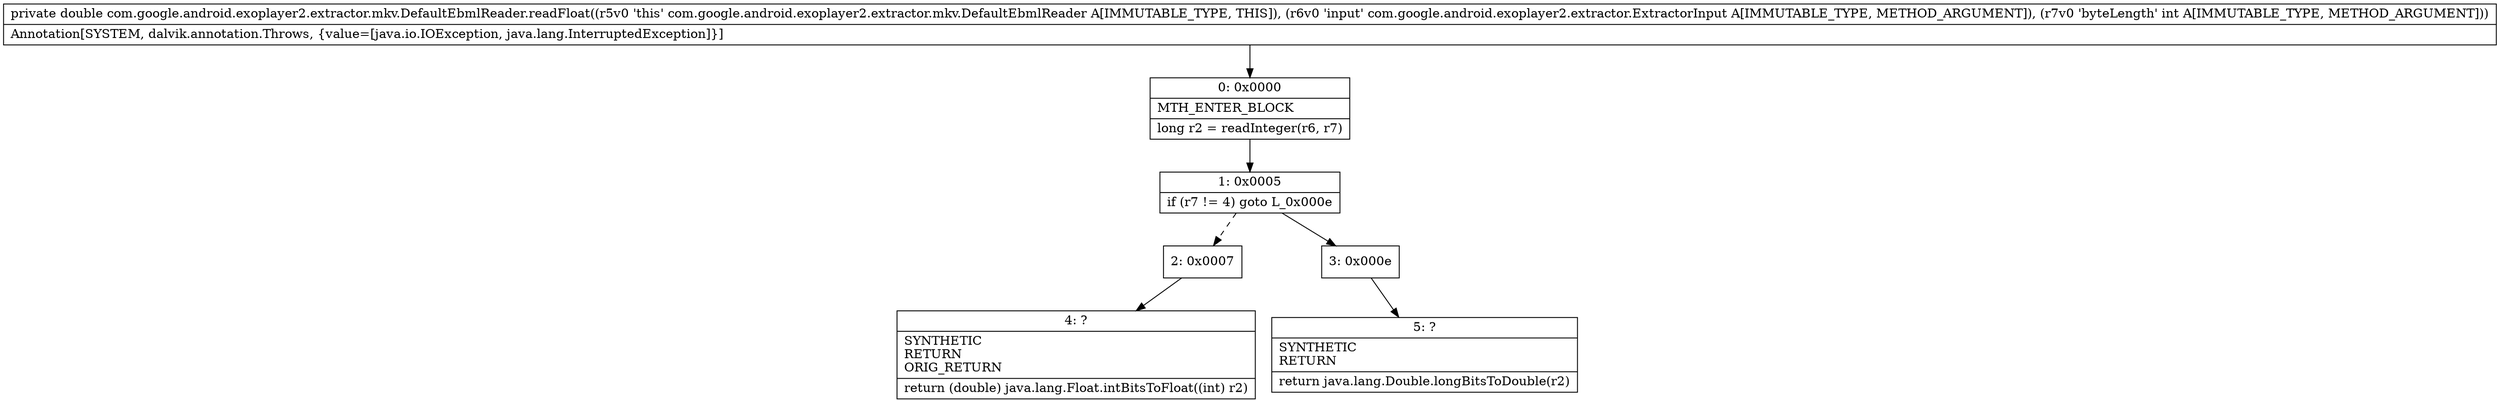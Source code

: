 digraph "CFG forcom.google.android.exoplayer2.extractor.mkv.DefaultEbmlReader.readFloat(Lcom\/google\/android\/exoplayer2\/extractor\/ExtractorInput;I)D" {
Node_0 [shape=record,label="{0\:\ 0x0000|MTH_ENTER_BLOCK\l|long r2 = readInteger(r6, r7)\l}"];
Node_1 [shape=record,label="{1\:\ 0x0005|if (r7 != 4) goto L_0x000e\l}"];
Node_2 [shape=record,label="{2\:\ 0x0007}"];
Node_3 [shape=record,label="{3\:\ 0x000e}"];
Node_4 [shape=record,label="{4\:\ ?|SYNTHETIC\lRETURN\lORIG_RETURN\l|return (double) java.lang.Float.intBitsToFloat((int) r2)\l}"];
Node_5 [shape=record,label="{5\:\ ?|SYNTHETIC\lRETURN\l|return java.lang.Double.longBitsToDouble(r2)\l}"];
MethodNode[shape=record,label="{private double com.google.android.exoplayer2.extractor.mkv.DefaultEbmlReader.readFloat((r5v0 'this' com.google.android.exoplayer2.extractor.mkv.DefaultEbmlReader A[IMMUTABLE_TYPE, THIS]), (r6v0 'input' com.google.android.exoplayer2.extractor.ExtractorInput A[IMMUTABLE_TYPE, METHOD_ARGUMENT]), (r7v0 'byteLength' int A[IMMUTABLE_TYPE, METHOD_ARGUMENT]))  | Annotation[SYSTEM, dalvik.annotation.Throws, \{value=[java.io.IOException, java.lang.InterruptedException]\}]\l}"];
MethodNode -> Node_0;
Node_0 -> Node_1;
Node_1 -> Node_2[style=dashed];
Node_1 -> Node_3;
Node_2 -> Node_4;
Node_3 -> Node_5;
}

